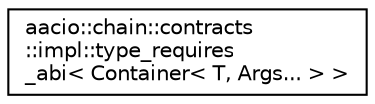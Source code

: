 digraph "Graphical Class Hierarchy"
{
  edge [fontname="Helvetica",fontsize="10",labelfontname="Helvetica",labelfontsize="10"];
  node [fontname="Helvetica",fontsize="10",shape=record];
  rankdir="LR";
  Node0 [label="aacio::chain::contracts\l::impl::type_requires\l_abi\< Container\< T, Args... \> \>",height=0.2,width=0.4,color="black", fillcolor="white", style="filled",URL="$structaacio_1_1chain_1_1contracts_1_1impl_1_1type__requires__abi_3_01_container_3_01_t_00_01_args_8_8_8_01_4_01_4.html"];
}
